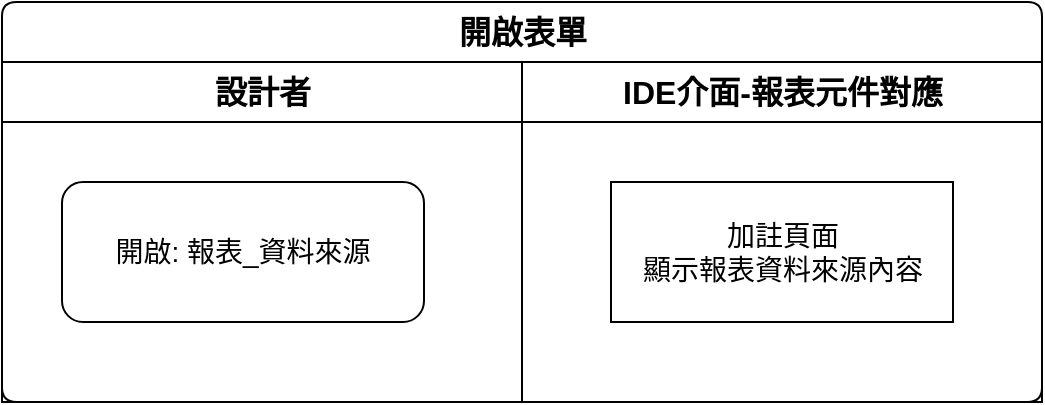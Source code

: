 <mxfile version="14.6.13" type="device" pages="6"><diagram id="Rb3IlCW8YpHG0nJYUyi9" name="open"><mxGraphModel dx="1024" dy="616" grid="1" gridSize="10" guides="1" tooltips="1" connect="1" arrows="1" fold="1" page="1" pageScale="1" pageWidth="827" pageHeight="1169" math="0" shadow="0"><root><mxCell id="ot4sL1k7J6VuPiUUElff-0"/><mxCell id="ot4sL1k7J6VuPiUUElff-1" parent="ot4sL1k7J6VuPiUUElff-0"/><mxCell id="ot4sL1k7J6VuPiUUElff-2" value="開啟表單" style="swimlane;html=1;childLayout=stackLayout;resizeParent=1;resizeParentMax=0;strokeWidth=1;fontSize=16;rounded=1;arcSize=8;startSize=30;labelBackgroundColor=none;align=center;" vertex="1" parent="ot4sL1k7J6VuPiUUElff-1"><mxGeometry x="140" y="140" width="520" height="200" as="geometry"/></mxCell><mxCell id="ot4sL1k7J6VuPiUUElff-3" value="設計者" style="swimlane;html=1;startSize=30;fontSize=16;strokeWidth=1;" vertex="1" parent="ot4sL1k7J6VuPiUUElff-2"><mxGeometry y="30" width="260" height="170" as="geometry"/></mxCell><mxCell id="ot4sL1k7J6VuPiUUElff-5" value="開啟: 報表_資料來源" style="rounded=1;whiteSpace=wrap;html=1;strokeWidth=1;fontSize=14;" vertex="1" parent="ot4sL1k7J6VuPiUUElff-3"><mxGeometry x="30" y="60" width="181" height="70" as="geometry"/></mxCell><mxCell id="ot4sL1k7J6VuPiUUElff-7" value="IDE介面-報表元件對應" style="swimlane;html=1;startSize=30;fontSize=16;strokeWidth=1;" vertex="1" parent="ot4sL1k7J6VuPiUUElff-2"><mxGeometry x="260" y="30" width="260" height="170" as="geometry"/></mxCell><mxCell id="ot4sL1k7J6VuPiUUElff-8" value="加註頁面&lt;br&gt;顯示報表資料來源內容" style="rounded=0;whiteSpace=wrap;html=1;strokeWidth=1;fontSize=14;" vertex="1" parent="ot4sL1k7J6VuPiUUElff-7"><mxGeometry x="44.5" y="60" width="171" height="70" as="geometry"/></mxCell></root></mxGraphModel></diagram><diagram id="c46lfbXINiXqhHwnxrdZ" name="Save"><mxGraphModel dx="1024" dy="616" grid="1" gridSize="10" guides="1" tooltips="1" connect="1" arrows="1" fold="1" page="1" pageScale="1" pageWidth="827" pageHeight="1169" math="0" shadow="0"><root><mxCell id="0"/><mxCell id="1" parent="0"/><mxCell id="yc40WNgGdnecVla2E7ng-1" value="儲存" style="swimlane;html=1;childLayout=stackLayout;resizeParent=1;resizeParentMax=0;strokeWidth=1;fontSize=16;rounded=1;arcSize=8;startSize=30;labelBackgroundColor=none;align=center;" parent="1" vertex="1"><mxGeometry x="150" y="140" width="520" height="460" as="geometry"/></mxCell><mxCell id="yc40WNgGdnecVla2E7ng-2" style="edgeStyle=orthogonalEdgeStyle;rounded=0;orthogonalLoop=1;jettySize=auto;html=1;fontSize=14;" parent="yc40WNgGdnecVla2E7ng-1" source="yc40WNgGdnecVla2E7ng-6" target="yc40WNgGdnecVla2E7ng-8" edge="1"><mxGeometry relative="1" as="geometry"/></mxCell><mxCell id="yc40WNgGdnecVla2E7ng-3" value="設計者" style="swimlane;html=1;startSize=30;fontSize=16;strokeWidth=1;" parent="yc40WNgGdnecVla2E7ng-1" vertex="1"><mxGeometry y="30" width="260" height="430" as="geometry"/></mxCell><mxCell id="yc40WNgGdnecVla2E7ng-4" style="edgeStyle=orthogonalEdgeStyle;rounded=0;orthogonalLoop=1;jettySize=auto;html=1;fontSize=14;" parent="yc40WNgGdnecVla2E7ng-3" source="yc40WNgGdnecVla2E7ng-5" target="yc40WNgGdnecVla2E7ng-6" edge="1"><mxGeometry relative="1" as="geometry"/></mxCell><mxCell id="yc40WNgGdnecVla2E7ng-5" value="開啟: 報表元件對應" style="rounded=1;whiteSpace=wrap;html=1;strokeWidth=1;fontSize=14;" parent="yc40WNgGdnecVla2E7ng-3" vertex="1"><mxGeometry x="30" y="60" width="181" height="70" as="geometry"/></mxCell><mxCell id="yc40WNgGdnecVla2E7ng-6" value="執行按鈕: 儲存" style="rounded=0;whiteSpace=wrap;html=1;strokeWidth=1;fontSize=14;" parent="yc40WNgGdnecVla2E7ng-3" vertex="1"><mxGeometry x="35" y="200" width="171" height="70" as="geometry"/></mxCell><mxCell id="yc40WNgGdnecVla2E7ng-7" value="IDE介面-報表元件對應" style="swimlane;html=1;startSize=30;fontSize=16;strokeWidth=1;" parent="yc40WNgGdnecVla2E7ng-1" vertex="1"><mxGeometry x="260" y="30" width="260" height="430" as="geometry"/></mxCell><mxCell id="yc40WNgGdnecVla2E7ng-10" style="edgeStyle=orthogonalEdgeStyle;rounded=0;orthogonalLoop=1;jettySize=auto;html=1;" parent="yc40WNgGdnecVla2E7ng-7" source="yc40WNgGdnecVla2E7ng-8" target="yc40WNgGdnecVla2E7ng-9" edge="1"><mxGeometry relative="1" as="geometry"/></mxCell><mxCell id="yc40WNgGdnecVla2E7ng-8" value="儲存對應結果" style="rounded=0;whiteSpace=wrap;html=1;strokeWidth=1;fontSize=14;" parent="yc40WNgGdnecVla2E7ng-7" vertex="1"><mxGeometry x="44.5" y="200" width="171" height="70" as="geometry"/></mxCell><mxCell id="yc40WNgGdnecVla2E7ng-9" value="顯示儲存完成訊息盒後&lt;br&gt;關閉本單" style="rounded=0;whiteSpace=wrap;html=1;strokeWidth=1;fontSize=14;" parent="yc40WNgGdnecVla2E7ng-7" vertex="1"><mxGeometry x="44.5" y="320" width="171" height="70" as="geometry"/></mxCell></root></mxGraphModel></diagram><diagram id="4F014AlqOGidE_Ik8TIX" name="Cancel"><mxGraphModel dx="1024" dy="616" grid="1" gridSize="10" guides="1" tooltips="1" connect="1" arrows="1" fold="1" page="1" pageScale="1" pageWidth="827" pageHeight="1169" math="0" shadow="0"><root><mxCell id="AVj4SLaxHDOijpL3RFGv-0"/><mxCell id="AVj4SLaxHDOijpL3RFGv-1" parent="AVj4SLaxHDOijpL3RFGv-0"/><mxCell id="AVj4SLaxHDOijpL3RFGv-2" value="取消" style="swimlane;html=1;childLayout=stackLayout;resizeParent=1;resizeParentMax=0;strokeWidth=1;fontSize=16;rounded=1;arcSize=8;startSize=30;labelBackgroundColor=none;align=center;" vertex="1" parent="AVj4SLaxHDOijpL3RFGv-1"><mxGeometry x="130" y="70" width="520" height="340" as="geometry"/></mxCell><mxCell id="AVj4SLaxHDOijpL3RFGv-3" style="edgeStyle=orthogonalEdgeStyle;rounded=0;orthogonalLoop=1;jettySize=auto;html=1;fontSize=14;" edge="1" parent="AVj4SLaxHDOijpL3RFGv-2" source="AVj4SLaxHDOijpL3RFGv-7" target="AVj4SLaxHDOijpL3RFGv-9"><mxGeometry relative="1" as="geometry"/></mxCell><mxCell id="AVj4SLaxHDOijpL3RFGv-4" value="設計者" style="swimlane;html=1;startSize=30;fontSize=16;strokeWidth=1;" vertex="1" parent="AVj4SLaxHDOijpL3RFGv-2"><mxGeometry y="30" width="260" height="310" as="geometry"/></mxCell><mxCell id="AVj4SLaxHDOijpL3RFGv-5" style="edgeStyle=orthogonalEdgeStyle;rounded=0;orthogonalLoop=1;jettySize=auto;html=1;fontSize=14;" edge="1" parent="AVj4SLaxHDOijpL3RFGv-4" source="AVj4SLaxHDOijpL3RFGv-6" target="AVj4SLaxHDOijpL3RFGv-7"><mxGeometry relative="1" as="geometry"/></mxCell><mxCell id="AVj4SLaxHDOijpL3RFGv-6" value="開啟: 報表元件對應" style="rounded=1;whiteSpace=wrap;html=1;strokeWidth=1;fontSize=14;" vertex="1" parent="AVj4SLaxHDOijpL3RFGv-4"><mxGeometry x="30" y="60" width="181" height="70" as="geometry"/></mxCell><mxCell id="AVj4SLaxHDOijpL3RFGv-7" value="執行按鈕: 取消" style="rounded=0;whiteSpace=wrap;html=1;strokeWidth=1;fontSize=14;" vertex="1" parent="AVj4SLaxHDOijpL3RFGv-4"><mxGeometry x="35" y="200" width="171" height="70" as="geometry"/></mxCell><mxCell id="AVj4SLaxHDOijpL3RFGv-8" value="IDE介面-報表元件對應" style="swimlane;html=1;startSize=30;fontSize=16;strokeWidth=1;" vertex="1" parent="AVj4SLaxHDOijpL3RFGv-2"><mxGeometry x="260" y="30" width="260" height="310" as="geometry"/></mxCell><mxCell id="AVj4SLaxHDOijpL3RFGv-9" value="關閉本單" style="rounded=0;whiteSpace=wrap;html=1;strokeWidth=1;fontSize=14;" vertex="1" parent="AVj4SLaxHDOijpL3RFGv-8"><mxGeometry x="44.5" y="200" width="171" height="70" as="geometry"/></mxCell></root></mxGraphModel></diagram><diagram id="65UTxWK6mFRmD7eh3COj" name="auto_mapping"><mxGraphModel dx="1024" dy="616" grid="1" gridSize="10" guides="1" tooltips="1" connect="1" arrows="1" fold="1" page="1" pageScale="1" pageWidth="827" pageHeight="1169" math="0" shadow="0"><root><mxCell id="4EaveQbA_xpYRoqLw4Br-0"/><mxCell id="4EaveQbA_xpYRoqLw4Br-1" parent="4EaveQbA_xpYRoqLw4Br-0"/><mxCell id="4EaveQbA_xpYRoqLw4Br-2" value="自動對應" style="swimlane;html=1;childLayout=stackLayout;resizeParent=1;resizeParentMax=0;strokeWidth=1;fontSize=16;rounded=1;arcSize=8;startSize=30;labelBackgroundColor=none;align=center;" vertex="1" parent="4EaveQbA_xpYRoqLw4Br-1"><mxGeometry x="150" y="80" width="520" height="340" as="geometry"/></mxCell><mxCell id="4EaveQbA_xpYRoqLw4Br-3" style="edgeStyle=orthogonalEdgeStyle;rounded=0;orthogonalLoop=1;jettySize=auto;html=1;fontSize=14;" edge="1" parent="4EaveQbA_xpYRoqLw4Br-2" source="4EaveQbA_xpYRoqLw4Br-7" target="4EaveQbA_xpYRoqLw4Br-9"><mxGeometry relative="1" as="geometry"/></mxCell><mxCell id="4EaveQbA_xpYRoqLw4Br-4" value="設計者" style="swimlane;html=1;startSize=30;fontSize=16;strokeWidth=1;" vertex="1" parent="4EaveQbA_xpYRoqLw4Br-2"><mxGeometry y="30" width="260" height="310" as="geometry"/></mxCell><mxCell id="4EaveQbA_xpYRoqLw4Br-5" style="edgeStyle=orthogonalEdgeStyle;rounded=0;orthogonalLoop=1;jettySize=auto;html=1;fontSize=14;" edge="1" parent="4EaveQbA_xpYRoqLw4Br-4" source="4EaveQbA_xpYRoqLw4Br-6" target="4EaveQbA_xpYRoqLw4Br-7"><mxGeometry relative="1" as="geometry"/></mxCell><mxCell id="4EaveQbA_xpYRoqLw4Br-6" value="開啟: 報表元件對應" style="rounded=1;whiteSpace=wrap;html=1;strokeWidth=1;fontSize=14;" vertex="1" parent="4EaveQbA_xpYRoqLw4Br-4"><mxGeometry x="30" y="60" width="181" height="70" as="geometry"/></mxCell><mxCell id="4EaveQbA_xpYRoqLw4Br-7" value="執行按鈕: 自動對應" style="rounded=0;whiteSpace=wrap;html=1;strokeWidth=1;fontSize=14;" vertex="1" parent="4EaveQbA_xpYRoqLw4Br-4"><mxGeometry x="35" y="200" width="171" height="70" as="geometry"/></mxCell><mxCell id="4EaveQbA_xpYRoqLw4Br-8" value="IDE介面-報表元件對應" style="swimlane;html=1;startSize=30;fontSize=16;strokeWidth=1;" vertex="1" parent="4EaveQbA_xpYRoqLw4Br-2"><mxGeometry x="260" y="30" width="260" height="310" as="geometry"/></mxCell><mxCell id="4EaveQbA_xpYRoqLw4Br-9" value="取得元件名與來源欄位名&lt;br&gt;相同者，回傳對應關係" style="rounded=0;whiteSpace=wrap;html=1;strokeWidth=1;fontSize=14;" vertex="1" parent="4EaveQbA_xpYRoqLw4Br-8"><mxGeometry x="44.5" y="200" width="171" height="70" as="geometry"/></mxCell></root></mxGraphModel></diagram><diagram id="jC1BdPaDjgEqTAtFgqm0" name="single_mapping"><mxGraphModel dx="1024" dy="616" grid="1" gridSize="10" guides="1" tooltips="1" connect="1" arrows="1" fold="1" page="1" pageScale="1" pageWidth="827" pageHeight="1169" math="0" shadow="0"><root><mxCell id="o22fBe_a_f_TLq3q8EI8-0"/><mxCell id="o22fBe_a_f_TLq3q8EI8-1" parent="o22fBe_a_f_TLq3q8EI8-0"/><mxCell id="WCpP0x4uio4sQdhNkokA-0" value="單一連結對應" style="swimlane;html=1;childLayout=stackLayout;resizeParent=1;resizeParentMax=0;strokeWidth=1;fontSize=16;rounded=1;arcSize=8;startSize=30;labelBackgroundColor=none;align=center;" vertex="1" parent="o22fBe_a_f_TLq3q8EI8-1"><mxGeometry x="150" y="80" width="520" height="340" as="geometry"/></mxCell><mxCell id="WCpP0x4uio4sQdhNkokA-1" style="edgeStyle=orthogonalEdgeStyle;rounded=0;orthogonalLoop=1;jettySize=auto;html=1;fontSize=14;" edge="1" parent="WCpP0x4uio4sQdhNkokA-0" source="WCpP0x4uio4sQdhNkokA-5" target="WCpP0x4uio4sQdhNkokA-7"><mxGeometry relative="1" as="geometry"/></mxCell><mxCell id="WCpP0x4uio4sQdhNkokA-2" value="設計者" style="swimlane;html=1;startSize=30;fontSize=16;strokeWidth=1;" vertex="1" parent="WCpP0x4uio4sQdhNkokA-0"><mxGeometry y="30" width="260" height="310" as="geometry"/></mxCell><mxCell id="WCpP0x4uio4sQdhNkokA-3" style="edgeStyle=orthogonalEdgeStyle;rounded=0;orthogonalLoop=1;jettySize=auto;html=1;fontSize=14;" edge="1" parent="WCpP0x4uio4sQdhNkokA-2" source="WCpP0x4uio4sQdhNkokA-4" target="WCpP0x4uio4sQdhNkokA-5"><mxGeometry relative="1" as="geometry"/></mxCell><mxCell id="WCpP0x4uio4sQdhNkokA-4" value="開啟: 報表元件對應" style="rounded=1;whiteSpace=wrap;html=1;strokeWidth=1;fontSize=14;" vertex="1" parent="WCpP0x4uio4sQdhNkokA-2"><mxGeometry x="30" y="60" width="181" height="70" as="geometry"/></mxCell><mxCell id="WCpP0x4uio4sQdhNkokA-5" value="執行按鈕: 單一連結對應" style="rounded=0;whiteSpace=wrap;html=1;strokeWidth=1;fontSize=14;" vertex="1" parent="WCpP0x4uio4sQdhNkokA-2"><mxGeometry x="35" y="200" width="171" height="70" as="geometry"/></mxCell><mxCell id="WCpP0x4uio4sQdhNkokA-6" value="IDE介面-報表元件對應" style="swimlane;html=1;startSize=30;fontSize=16;strokeWidth=1;" vertex="1" parent="WCpP0x4uio4sQdhNkokA-0"><mxGeometry x="260" y="30" width="260" height="310" as="geometry"/></mxCell><mxCell id="WCpP0x4uio4sQdhNkokA-7" value="依駐留筆元件與駐留筆欄位&lt;br&gt;產生對應關係" style="rounded=0;whiteSpace=wrap;html=1;strokeWidth=1;fontSize=14;" vertex="1" parent="WCpP0x4uio4sQdhNkokA-6"><mxGeometry x="44.5" y="200" width="171" height="70" as="geometry"/></mxCell></root></mxGraphModel></diagram><diagram id="Hzo_OsAWXDHLbASp1eS2" name="cancel_mapping"><mxGraphModel dx="1024" dy="616" grid="1" gridSize="10" guides="1" tooltips="1" connect="1" arrows="1" fold="1" page="1" pageScale="1" pageWidth="827" pageHeight="1169" math="0" shadow="0"><root><mxCell id="JiUg1iCxo0n_rtyZtum3-0"/><mxCell id="JiUg1iCxo0n_rtyZtum3-1" parent="JiUg1iCxo0n_rtyZtum3-0"/><mxCell id="VqD5rkGevW2gTHsC_ivF-0" value="取漂連結對應" style="swimlane;html=1;childLayout=stackLayout;resizeParent=1;resizeParentMax=0;strokeWidth=1;fontSize=16;rounded=1;arcSize=8;startSize=30;labelBackgroundColor=none;align=center;" vertex="1" parent="JiUg1iCxo0n_rtyZtum3-1"><mxGeometry x="150" y="80" width="520" height="340" as="geometry"/></mxCell><mxCell id="VqD5rkGevW2gTHsC_ivF-1" style="edgeStyle=orthogonalEdgeStyle;rounded=0;orthogonalLoop=1;jettySize=auto;html=1;fontSize=14;" edge="1" parent="VqD5rkGevW2gTHsC_ivF-0" source="VqD5rkGevW2gTHsC_ivF-5" target="VqD5rkGevW2gTHsC_ivF-7"><mxGeometry relative="1" as="geometry"/></mxCell><mxCell id="VqD5rkGevW2gTHsC_ivF-2" value="設計者" style="swimlane;html=1;startSize=30;fontSize=16;strokeWidth=1;" vertex="1" parent="VqD5rkGevW2gTHsC_ivF-0"><mxGeometry y="30" width="260" height="310" as="geometry"/></mxCell><mxCell id="VqD5rkGevW2gTHsC_ivF-3" style="edgeStyle=orthogonalEdgeStyle;rounded=0;orthogonalLoop=1;jettySize=auto;html=1;fontSize=14;" edge="1" parent="VqD5rkGevW2gTHsC_ivF-2" source="VqD5rkGevW2gTHsC_ivF-4" target="VqD5rkGevW2gTHsC_ivF-5"><mxGeometry relative="1" as="geometry"/></mxCell><mxCell id="VqD5rkGevW2gTHsC_ivF-4" value="開啟: 報表元件對應" style="rounded=1;whiteSpace=wrap;html=1;strokeWidth=1;fontSize=14;" vertex="1" parent="VqD5rkGevW2gTHsC_ivF-2"><mxGeometry x="30" y="60" width="181" height="70" as="geometry"/></mxCell><mxCell id="VqD5rkGevW2gTHsC_ivF-5" value="執行按鈕: 取消連結對應" style="rounded=0;whiteSpace=wrap;html=1;strokeWidth=1;fontSize=14;" vertex="1" parent="VqD5rkGevW2gTHsC_ivF-2"><mxGeometry x="35" y="200" width="171" height="70" as="geometry"/></mxCell><mxCell id="VqD5rkGevW2gTHsC_ivF-6" value="IDE介面-報表元件對應" style="swimlane;html=1;startSize=30;fontSize=16;strokeWidth=1;" vertex="1" parent="VqD5rkGevW2gTHsC_ivF-0"><mxGeometry x="260" y="30" width="260" height="310" as="geometry"/></mxCell><mxCell id="VqD5rkGevW2gTHsC_ivF-7" value="取消駐留筆元對應關係" style="rounded=0;whiteSpace=wrap;html=1;strokeWidth=1;fontSize=14;" vertex="1" parent="VqD5rkGevW2gTHsC_ivF-6"><mxGeometry x="44.5" y="200" width="171" height="70" as="geometry"/></mxCell></root></mxGraphModel></diagram></mxfile>